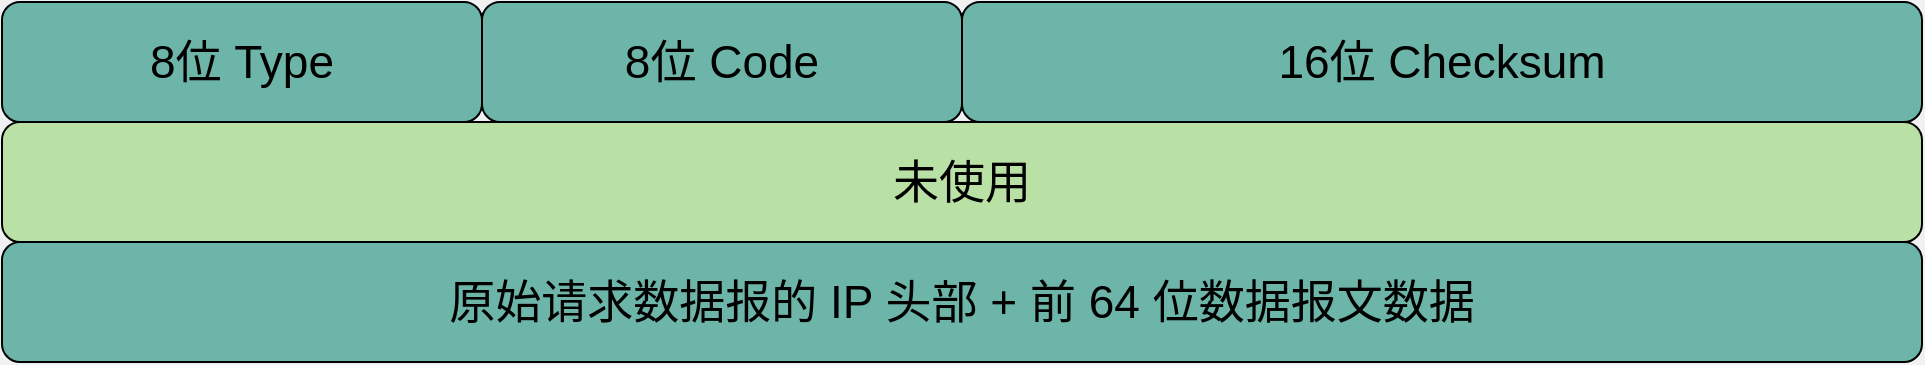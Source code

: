 <mxfile version="22.1.18" type="github">
  <diagram id="9fnjXT7nlAm7Ix4f8WDv" name="Page-1">
    <mxGraphModel dx="1306" dy="762" grid="0" gridSize="10" guides="1" tooltips="1" connect="1" arrows="1" fold="1" page="1" pageScale="1" pageWidth="600" pageHeight="250" background="#EFF1F3" math="0" shadow="0">
      <root>
        <mxCell id="0" />
        <mxCell id="1" parent="0" />
        <mxCell id="-xf_uFu9KCXf6jcXoVjT-15" value="原始请求数据报的 IP 头部 + 前 64 位数据报文数据" style="rounded=1;whiteSpace=wrap;html=1;fontSize=23;fillColor=#6DB5A8;" parent="1" vertex="1">
          <mxGeometry x="121" y="161" width="960" height="60" as="geometry" />
        </mxCell>
        <mxCell id="6-F5uf0liDenhzwzIYql-8" value="&lt;font style=&quot;font-size: 23px&quot;&gt;8位 Type&lt;/font&gt;" style="rounded=1;whiteSpace=wrap;html=1;fontSize=23;fillColor=#6DB5A8;" parent="1" vertex="1">
          <mxGeometry x="121" y="41" width="240" height="60" as="geometry" />
        </mxCell>
        <mxCell id="6-F5uf0liDenhzwzIYql-9" value="&lt;font style=&quot;font-size: 23px&quot;&gt;8位 Code&lt;/font&gt;" style="rounded=1;whiteSpace=wrap;html=1;fontSize=23;fillColor=#6DB5A8;" parent="1" vertex="1">
          <mxGeometry x="361" y="41" width="240" height="60" as="geometry" />
        </mxCell>
        <mxCell id="6-F5uf0liDenhzwzIYql-10" value="&lt;font style=&quot;font-size: 23px&quot;&gt;16位 Checksum&lt;/font&gt;" style="rounded=1;whiteSpace=wrap;html=1;fontSize=23;fillColor=#6DB5A8;" parent="1" vertex="1">
          <mxGeometry x="601" y="41" width="480" height="60" as="geometry" />
        </mxCell>
        <mxCell id="Ahvg7rMZI_c4ys2AYmxL-1" value="未使用" style="rounded=1;whiteSpace=wrap;html=1;fontSize=23;fillColor=#B9E0A5;" parent="1" vertex="1">
          <mxGeometry x="121" y="101" width="960" height="60" as="geometry" />
        </mxCell>
      </root>
    </mxGraphModel>
  </diagram>
</mxfile>
